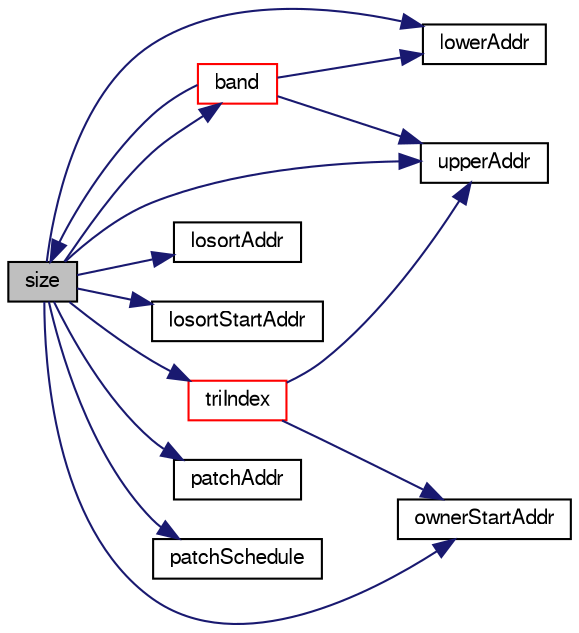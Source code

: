 digraph "size"
{
  bgcolor="transparent";
  edge [fontname="FreeSans",fontsize="10",labelfontname="FreeSans",labelfontsize="10"];
  node [fontname="FreeSans",fontsize="10",shape=record];
  rankdir="LR";
  Node8 [label="size",height=0.2,width=0.4,color="black", fillcolor="grey75", style="filled", fontcolor="black"];
  Node8 -> Node9 [color="midnightblue",fontsize="10",style="solid",fontname="FreeSans"];
  Node9 [label="band",height=0.2,width=0.4,color="red",URL="$a26850.html#a90a5be24211deb5a30bd2b9d72b28cd8",tooltip="Calculate bandwidth and profile of addressing. "];
  Node9 -> Node10 [color="midnightblue",fontsize="10",style="solid",fontname="FreeSans"];
  Node10 [label="lowerAddr",height=0.2,width=0.4,color="black",URL="$a26850.html#acd71c2321f86cb61103e8d46142d19b3",tooltip="Return lower addressing. "];
  Node9 -> Node11 [color="midnightblue",fontsize="10",style="solid",fontname="FreeSans"];
  Node11 [label="upperAddr",height=0.2,width=0.4,color="black",URL="$a26850.html#ac0baafb7743d958e9e27804c8c53f1b8",tooltip="Return upper addressing. "];
  Node9 -> Node8 [color="midnightblue",fontsize="10",style="solid",fontname="FreeSans"];
  Node8 -> Node83 [color="midnightblue",fontsize="10",style="solid",fontname="FreeSans"];
  Node83 [label="losortAddr",height=0.2,width=0.4,color="black",URL="$a26850.html#acf1703f300003dd9e50b3268d9a6b7e4",tooltip="Return losort addressing. "];
  Node8 -> Node84 [color="midnightblue",fontsize="10",style="solid",fontname="FreeSans"];
  Node84 [label="losortStartAddr",height=0.2,width=0.4,color="black",URL="$a26850.html#a7fa7f9a17640a88fb18eafca87cb5a58",tooltip="Return losort start addressing. "];
  Node8 -> Node10 [color="midnightblue",fontsize="10",style="solid",fontname="FreeSans"];
  Node8 -> Node85 [color="midnightblue",fontsize="10",style="solid",fontname="FreeSans"];
  Node85 [label="ownerStartAddr",height=0.2,width=0.4,color="black",URL="$a26850.html#a05940a760e9646268e38d70660fd4627",tooltip="Return owner start addressing. "];
  Node8 -> Node86 [color="midnightblue",fontsize="10",style="solid",fontname="FreeSans"];
  Node86 [label="patchAddr",height=0.2,width=0.4,color="black",URL="$a26850.html#afe45d3f196bb2fd7dcbcb70fc2674ea3",tooltip="Return patch to internal addressing given patch number. "];
  Node8 -> Node87 [color="midnightblue",fontsize="10",style="solid",fontname="FreeSans"];
  Node87 [label="patchSchedule",height=0.2,width=0.4,color="black",URL="$a26850.html#a766d957f33cabfd9c9916c91d002bfcf"];
  Node8 -> Node88 [color="midnightblue",fontsize="10",style="solid",fontname="FreeSans"];
  Node88 [label="triIndex",height=0.2,width=0.4,color="red",URL="$a26850.html#afe60b4ce8347859fa8ce1eb6ca64328f",tooltip="Return off-diagonal index given owner and neighbour label. "];
  Node88 -> Node85 [color="midnightblue",fontsize="10",style="solid",fontname="FreeSans"];
  Node88 -> Node11 [color="midnightblue",fontsize="10",style="solid",fontname="FreeSans"];
  Node8 -> Node11 [color="midnightblue",fontsize="10",style="solid",fontname="FreeSans"];
}
